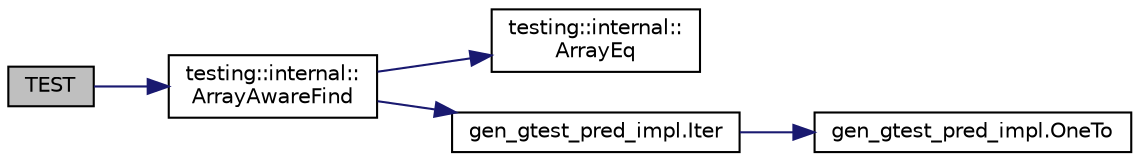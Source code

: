 digraph "TEST"
{
 // INTERACTIVE_SVG=YES
 // LATEX_PDF_SIZE
  bgcolor="transparent";
  edge [fontname="Helvetica",fontsize="10",labelfontname="Helvetica",labelfontsize="10"];
  node [fontname="Helvetica",fontsize="10",shape=record];
  rankdir="LR";
  Node1 [label="TEST",height=0.2,width=0.4,color="black", fillcolor="grey75", style="filled", fontcolor="black",tooltip=" "];
  Node1 -> Node2 [color="midnightblue",fontsize="10",style="solid",fontname="Helvetica"];
  Node2 [label="testing::internal::\lArrayAwareFind",height=0.2,width=0.4,color="black",URL="$d0/da7/namespacetesting_1_1internal.html#a94a857fe6ff32cf4fdc4769a4071f239",tooltip=" "];
  Node2 -> Node3 [color="midnightblue",fontsize="10",style="solid",fontname="Helvetica"];
  Node3 [label="testing::internal::\lArrayEq",height=0.2,width=0.4,color="black",URL="$d0/da7/namespacetesting_1_1internal.html#a4290fdb0c0d7ce6f09d11d80ebe064e3",tooltip=" "];
  Node2 -> Node4 [color="midnightblue",fontsize="10",style="solid",fontname="Helvetica"];
  Node4 [label="gen_gtest_pred_impl.Iter",height=0.2,width=0.4,color="black",URL="$d0/db7/namespacegen__gtest__pred__impl.html#ac016218b7c9437d1d5ac85c574c83069",tooltip=" "];
  Node4 -> Node5 [color="midnightblue",fontsize="10",style="solid",fontname="Helvetica"];
  Node5 [label="gen_gtest_pred_impl.OneTo",height=0.2,width=0.4,color="black",URL="$d0/db7/namespacegen__gtest__pred__impl.html#a7920598d51c9dded76a4ef9ffde339e4",tooltip=" "];
}
